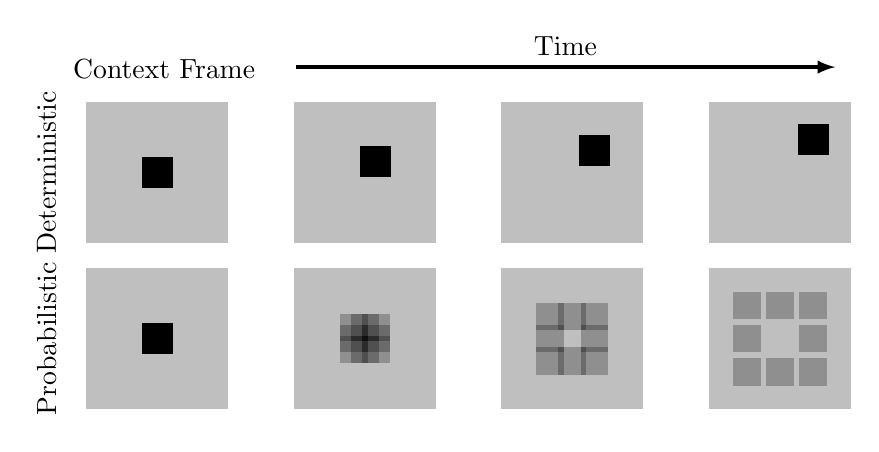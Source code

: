 \begin{tikzpicture}[]
	\tikzset{box/.style={black, draw=black, fill=none, very thick, minimum height=4 em, minimum width=16 em}}

	\foreach \k in {0,...,3}
	{
		\foreach \i in {0,...,4}
		{
			\foreach \j in {0,...,4}
			{
				\node[box, fill=gray!50, draw=gray!50, minimum height=1 em, minimum width=1 em] (l1-\i-\j-\k) at (\i em + 0.75 em * \k em, \j em) {};
			}
		}
	}

	\node[box, fill=black, draw=black, minimum height=1 em, minimum width=1 em] at (l1-2-2-0){};
	%\node[box, fill=black, draw=black, minimum height=1 em, minimum width=1 em] at ([yshift=0.25em, xshift=0.25em]l1-2-2-1){};
	%\node[box, fill=black, draw=black, minimum height=1 em, minimum width=1 em] at ([yshift=0.4em, xshift=0.4em]l1-2-2-2){};
	%\node[box, fill=black, draw=black, minimum height=1 em, minimum width=1 em] at ([yshift=0.6em, xshift=0.6em]l1-2-2-3){};
	
	\node[box, fill=black, draw=black, minimum height=1 em, minimum width=1 em] at ([yshift=0.4em, xshift=0.4em]l1-2-2-1){};
	\node[box, fill=black, draw=black, minimum height=1 em, minimum width=1 em] at ([yshift=0.8em, xshift=0.8em]l1-2-2-2){};
	\node[box, fill=black, draw=black, minimum height=1 em, minimum width=1 em] at ([yshift=1.2em, xshift=1.2em]l1-2-2-3){};

	\foreach \k in {0,...,3}
	{
		\foreach \i in {0,...,4}
		{
			\foreach \j in {0,...,4}
			{
				\node[box, fill=gray!50, draw=gray!50, minimum height=1 em, minimum width=1 em] (l2-\i-\j-\k) at (\i em + 0.75 em * \k em, \j em - 6 em) {};
			}
		}
	}

	\node[box, fill=black, draw=black, minimum height=1 em, minimum width=1 em] at (l2-2-2-0){};

	%\node[box, fill=black, draw=black, minimum height=1 em, minimum width=1 em] at ([yshift=0.25em, xshift=0.25em]l1-2-2-1){};

	%\node[box, fill=black, draw=black, minimum height=1 em, minimum width=1 em] at ([yshift=0.4em, xshift=0.4em]l1-2-2-2){};

	\node[box, fill=black, draw=none, minimum height=1 em, minimum width=1 em, opacity=0.25] at ([yshift=-0.4em, xshift=0em]l2-2-2-1){};
	\node[box, fill=black, draw=none, minimum height=1 em, minimum width=1 em, opacity=0.25] at ([yshift=0.4em, xshift=0em]l2-2-2-1){};
	\node[box, fill=black, draw=none, minimum height=1 em, minimum width=1 em, opacity=0.25] at ([yshift=-0.4em, xshift=0.4em]l2-2-2-1){};
	\node[box, fill=black, draw=none, minimum height=1 em, minimum width=1 em, opacity=0.25] at ([yshift=0em, xshift=0.4em]l2-2-2-1){};
	\node[box, fill=black, draw=none, minimum height=1 em, minimum width=1 em, opacity=0.25] at ([yshift=0.4em, xshift=0.4em]l2-2-2-1){};
	\node[box, fill=black, draw=none, minimum height=1 em, minimum width=1 em, opacity=0.25] at ([yshift=-0.4em, xshift=-0.4em]l2-2-2-1){};
	\node[box, fill=black, draw=none, minimum height=1 em, minimum width=1 em, opacity=0.25] at ([yshift=0em, xshift=-0.4em]l2-2-2-1){};
	\node[box, fill=black, draw=none, minimum height=1 em, minimum width=1 em, opacity=0.25] at ([yshift=0.4em, xshift=-0.4em]l2-2-2-1){};

	\node[box, fill=black, draw=none, minimum height=1 em, minimum width=1 em, opacity=0.25] at ([yshift=-0.8em, xshift=0em]l2-2-2-2){};
	\node[box, fill=black, draw=none, minimum height=1 em, minimum width=1 em, opacity=0.25] at ([yshift=0.8em, xshift=0em]l2-2-2-2){};
	\node[box, fill=black, draw=none, minimum height=1 em, minimum width=1 em, opacity=0.25] at ([yshift=-0.8em, xshift=0.8em]l2-2-2-2){};
	\node[box, fill=black, draw=none, minimum height=1 em, minimum width=1 em, opacity=0.25] at ([yshift=0em, xshift=0.8em]l2-2-2-2){};
	\node[box, fill=black, draw=none, minimum height=1 em, minimum width=1 em, opacity=0.25] at ([yshift=0.8em, xshift=0.8em]l2-2-2-2){};
	\node[box, fill=black, draw=none, minimum height=1 em, minimum width=1 em, opacity=0.25] at ([yshift=-0.8em, xshift=-0.8em]l2-2-2-2){};
	\node[box, fill=black, draw=none, minimum height=1 em, minimum width=1 em, opacity=0.25] at ([yshift=0em, xshift=-0.8em]l2-2-2-2){};
	\node[box, fill=black, draw=none, minimum height=1 em, minimum width=1 em, opacity=0.25] at ([yshift=0.8em, xshift=-0.8em]l2-2-2-2){};

	\node[box, fill=black, draw=none, minimum height=1 em, minimum width=1 em, opacity=0.25] at ([yshift=-1.2em, xshift=0em]l2-2-2-3){};
	\node[box, fill=black, draw=none, minimum height=1 em, minimum width=1 em, opacity=0.25] at ([yshift=1.2em, xshift=0em]l2-2-2-3){};
	\node[box, fill=black, draw=none, minimum height=1 em, minimum width=1 em, opacity=0.25] at ([yshift=-1.2em, xshift=1.2em]l2-2-2-3){};
	\node[box, fill=black, draw=none, minimum height=1 em, minimum width=1 em, opacity=0.25] at ([yshift=0em, xshift=1.2em]l2-2-2-3){};
	\node[box, fill=black, draw=none, minimum height=1 em, minimum width=1 em, opacity=0.25] at ([yshift=1.2em, xshift=1.2em]l2-2-2-3){};
	\node[box, fill=black, draw=none, minimum height=1 em, minimum width=1 em, opacity=0.25] at ([yshift=-1.2em, xshift=-1.2em]l2-2-2-3){};
	\node[box, fill=black, draw=none, minimum height=1 em, minimum width=1 em, opacity=0.25] at ([yshift=0em, xshift=-1.2em]l2-2-2-3){};
	\node[box, fill=black, draw=none, minimum height=1 em, minimum width=1 em, opacity=0.25] at ([yshift=1.2em, xshift=-1.2em]l2-2-2-3){};

	\node at ([yshift=1.75 em, xshift=-1.75 em]l1-4-4-0) { Context Frame};
	\draw[-latex, very thick] ([yshift=1.25 em, xshift=3 em]l1-4-4-0.north) -- node [yshift=0.75 em]{Time}([yshift=1.25 em]l1-4-4-3.north);

	\node[rotate=90] at ([yshift=-2 em, xshift=-6 em]l1-4-4-0.center) {Deterministic};
	\node[rotate=90] at ([yshift=-2 em, xshift=-6 em]l2-4-4-0.center) {Probabilistic};

\end{tikzpicture}